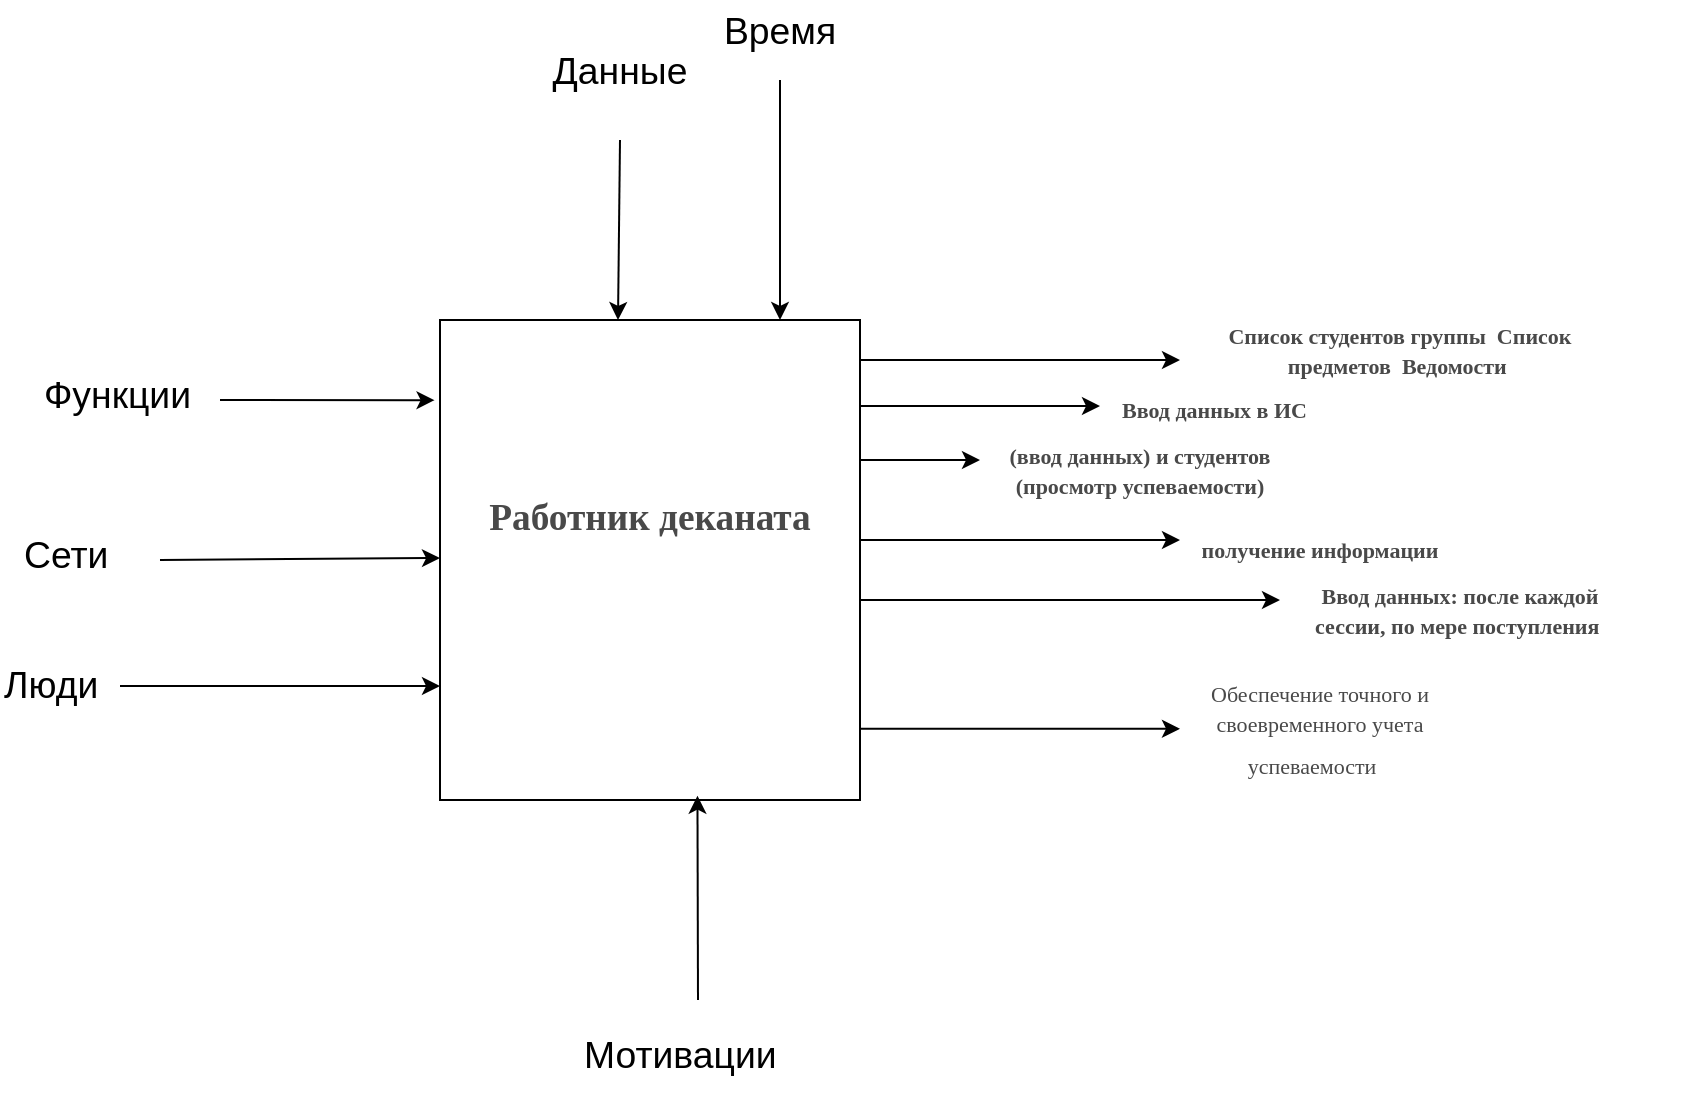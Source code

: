 <mxfile version="28.2.8">
  <diagram name="Страница — 1" id="8JKQVGjjCYvQ_7rfnayX">
    <mxGraphModel dx="1616" dy="925" grid="1" gridSize="10" guides="1" tooltips="1" connect="1" arrows="1" fold="1" page="1" pageScale="1" pageWidth="827" pageHeight="1169" math="0" shadow="0">
      <root>
        <mxCell id="0" />
        <mxCell id="1" parent="0" />
        <mxCell id="5NzRhWPaP2dXFb9NmcK8-4" value="&#xa;&lt;span style=&quot;font-size: 14pt; line-height: 115%; color: rgb(73, 73, 73);&quot;&gt;Работник деканата&lt;/span&gt;&#xa;&#xa;&#xa;&#xa;" style="rounded=0;whiteSpace=wrap;html=1;fontFamily=Times New Roman;fontStyle=1" vertex="1" parent="1">
          <mxGeometry x="150" y="400" width="210" height="240" as="geometry" />
        </mxCell>
        <mxCell id="5NzRhWPaP2dXFb9NmcK8-5" value="" style="endArrow=classic;html=1;rounded=0;align=center;fontFamily=Times New Roman;fontStyle=1" edge="1" parent="1">
          <mxGeometry width="50" height="50" relative="1" as="geometry">
            <mxPoint x="240" y="310" as="sourcePoint" />
            <mxPoint x="239" y="400" as="targetPoint" />
          </mxGeometry>
        </mxCell>
        <mxCell id="5NzRhWPaP2dXFb9NmcK8-6" value="" style="endArrow=classic;html=1;rounded=0;align=center;fontFamily=Times New Roman;fontStyle=1" edge="1" parent="1">
          <mxGeometry width="50" height="50" relative="1" as="geometry">
            <mxPoint x="320" y="280" as="sourcePoint" />
            <mxPoint x="320" y="400" as="targetPoint" />
          </mxGeometry>
        </mxCell>
        <mxCell id="5NzRhWPaP2dXFb9NmcK8-7" value="" style="endArrow=classic;html=1;rounded=0;align=center;entryX=-0.013;entryY=0.167;entryDx=0;entryDy=0;entryPerimeter=0;" edge="1" parent="1" target="5NzRhWPaP2dXFb9NmcK8-4">
          <mxGeometry width="50" height="50" relative="1" as="geometry">
            <mxPoint x="40" y="440" as="sourcePoint" />
            <mxPoint x="200" y="430" as="targetPoint" />
          </mxGeometry>
        </mxCell>
        <mxCell id="5NzRhWPaP2dXFb9NmcK8-8" value="" style="endArrow=classic;html=1;rounded=0;align=center;entryX=0;entryY=0.25;entryDx=0;entryDy=0;" edge="1" parent="1">
          <mxGeometry width="50" height="50" relative="1" as="geometry">
            <mxPoint x="10" y="520" as="sourcePoint" />
            <mxPoint x="150" y="519" as="targetPoint" />
          </mxGeometry>
        </mxCell>
        <mxCell id="5NzRhWPaP2dXFb9NmcK8-10" value="" style="endArrow=classic;html=1;rounded=0;align=center;fontFamily=Times New Roman;fontStyle=1" edge="1" parent="1">
          <mxGeometry width="50" height="50" relative="1" as="geometry">
            <mxPoint x="360" y="443" as="sourcePoint" />
            <mxPoint x="480" y="443" as="targetPoint" />
          </mxGeometry>
        </mxCell>
        <mxCell id="5NzRhWPaP2dXFb9NmcK8-11" value="" style="endArrow=classic;html=1;rounded=0;align=center;fontFamily=Times New Roman;fontStyle=1;entryX=0.613;entryY=0.991;entryDx=0;entryDy=0;entryPerimeter=0;" edge="1" parent="1" target="5NzRhWPaP2dXFb9NmcK8-4">
          <mxGeometry width="50" height="50" relative="1" as="geometry">
            <mxPoint x="279" y="740" as="sourcePoint" />
            <mxPoint x="280" y="650" as="targetPoint" />
          </mxGeometry>
        </mxCell>
        <mxCell id="5NzRhWPaP2dXFb9NmcK8-14" value="" style="endArrow=classic;html=1;rounded=0;align=center;exitX=1;exitY=0.25;exitDx=0;exitDy=0;fontFamily=Times New Roman;fontStyle=1" edge="1" parent="1">
          <mxGeometry width="50" height="50" relative="1" as="geometry">
            <mxPoint x="360" y="470" as="sourcePoint" />
            <mxPoint x="420" y="470" as="targetPoint" />
            <Array as="points" />
          </mxGeometry>
        </mxCell>
        <mxCell id="5NzRhWPaP2dXFb9NmcK8-15" value="" style="endArrow=classic;html=1;rounded=0;align=center;exitX=1;exitY=0.25;exitDx=0;exitDy=0;fontFamily=Times New Roman;fontStyle=1" edge="1" parent="1">
          <mxGeometry width="50" height="50" relative="1" as="geometry">
            <mxPoint x="360" y="420" as="sourcePoint" />
            <mxPoint x="520" y="420" as="targetPoint" />
          </mxGeometry>
        </mxCell>
        <mxCell id="5NzRhWPaP2dXFb9NmcK8-16" value="" style="endArrow=classic;html=1;rounded=0;align=center;exitX=1;exitY=0.25;exitDx=0;exitDy=0;fontFamily=Times New Roman;fontStyle=1;" edge="1" parent="1">
          <mxGeometry width="50" height="50" relative="1" as="geometry">
            <mxPoint x="360" y="540" as="sourcePoint" />
            <mxPoint x="570" y="540" as="targetPoint" />
          </mxGeometry>
        </mxCell>
        <mxCell id="5NzRhWPaP2dXFb9NmcK8-17" value="" style="endArrow=classic;html=1;rounded=0;align=center;exitX=1;exitY=0.25;exitDx=0;exitDy=0;fontFamily=Times New Roman;fontStyle=1" edge="1" parent="1">
          <mxGeometry width="50" height="50" relative="1" as="geometry">
            <mxPoint x="360" y="604.41" as="sourcePoint" />
            <mxPoint x="520" y="604.41" as="targetPoint" />
          </mxGeometry>
        </mxCell>
        <mxCell id="5NzRhWPaP2dXFb9NmcK8-18" value="" style="endArrow=classic;html=1;rounded=0;align=center;exitX=1;exitY=0.25;exitDx=0;exitDy=0;fontFamily=Times New Roman;fontStyle=1" edge="1" parent="1">
          <mxGeometry width="50" height="50" relative="1" as="geometry">
            <mxPoint x="-10" y="583" as="sourcePoint" />
            <mxPoint x="150" y="583" as="targetPoint" />
          </mxGeometry>
        </mxCell>
        <mxCell id="5NzRhWPaP2dXFb9NmcK8-19" value="" style="endArrow=classic;html=1;rounded=0;align=center;exitX=1;exitY=0.25;exitDx=0;exitDy=0;fontFamily=Times New Roman;fontStyle=1" edge="1" parent="1">
          <mxGeometry width="50" height="50" relative="1" as="geometry">
            <mxPoint x="360" y="510" as="sourcePoint" />
            <mxPoint x="520" y="510" as="targetPoint" />
          </mxGeometry>
        </mxCell>
        <mxCell id="5NzRhWPaP2dXFb9NmcK8-20" value="&lt;span style=&quot;line-height: 115%; color: rgb(73, 73, 73);&quot;&gt;&lt;font style=&quot;font-size: 11px;&quot;&gt;Список студентов группы &amp;nbsp;Список предметов&amp;nbsp; Ведомости&amp;nbsp;&lt;/font&gt;&lt;/span&gt;" style="text;html=1;whiteSpace=wrap;strokeColor=none;fillColor=none;align=center;verticalAlign=middle;rounded=0;fontFamily=Times New Roman;fontStyle=1" vertex="1" parent="1">
          <mxGeometry x="520" y="400" width="220" height="30" as="geometry" />
        </mxCell>
        <mxCell id="5NzRhWPaP2dXFb9NmcK8-21" value="&lt;span style=&quot;line-height: 115%; color: rgb(73, 73, 73);&quot;&gt;&lt;font style=&quot;font-size: 11px;&quot;&gt;Ввод данных в ИС&amp;nbsp;&amp;nbsp;&lt;/font&gt;&lt;/span&gt;" style="text;html=1;whiteSpace=wrap;strokeColor=none;fillColor=none;align=center;verticalAlign=middle;rounded=0;fontFamily=Times New Roman;fontStyle=1" vertex="1" parent="1">
          <mxGeometry x="470" y="430" width="140" height="30" as="geometry" />
        </mxCell>
        <mxCell id="5NzRhWPaP2dXFb9NmcK8-23" value="&lt;span style=&quot;line-height: 115%; color: rgb(73, 73, 73);&quot;&gt;&lt;font style=&quot;font-size: 11px;&quot;&gt;(ввод данных) и студентов&lt;br&gt;(просмотр успеваемости)&lt;/font&gt;&lt;/span&gt;" style="text;html=1;whiteSpace=wrap;strokeColor=none;fillColor=none;align=center;verticalAlign=middle;rounded=0;fontFamily=Times New Roman;fontStyle=1" vertex="1" parent="1">
          <mxGeometry x="370" y="460" width="260" height="30" as="geometry" />
        </mxCell>
        <mxCell id="5NzRhWPaP2dXFb9NmcK8-24" value="&lt;span style=&quot;line-height: 115%; color: rgb(73, 73, 73);&quot;&gt;&lt;font style=&quot;font-size: 11px;&quot;&gt;получение информации&lt;/font&gt;&lt;/span&gt;" style="text;html=1;whiteSpace=wrap;strokeColor=none;fillColor=none;align=center;verticalAlign=middle;rounded=0;fontFamily=Times New Roman;fontStyle=1" vertex="1" parent="1">
          <mxGeometry x="520" y="500" width="140" height="30" as="geometry" />
        </mxCell>
        <mxCell id="5NzRhWPaP2dXFb9NmcK8-25" value="&lt;span style=&quot;line-height: 115%; color: rgb(73, 73, 73);&quot;&gt;&lt;font style=&quot;font-size: 11px;&quot;&gt;Ввод данных: после каждой&lt;br&gt;сессии, по мере поступления&amp;nbsp;&lt;/font&gt;&lt;/span&gt;" style="text;html=1;whiteSpace=wrap;strokeColor=none;fillColor=none;align=center;verticalAlign=middle;rounded=0;fontFamily=Times New Roman;fontStyle=1" vertex="1" parent="1">
          <mxGeometry x="550" y="530" width="220" height="30" as="geometry" />
        </mxCell>
        <mxCell id="5NzRhWPaP2dXFb9NmcK8-26" value="&lt;span style=&quot;line-height: 115%; color: rgb(73, 73, 73);&quot;&gt;&lt;font face=&quot;Times New Roman&quot; style=&quot;font-size: 11px;&quot;&gt;Обеспечение точного и&lt;br&gt;своевременного учета успеваемости&amp;nbsp;&lt;/font&gt;&lt;/span&gt;&lt;span style=&quot;font-size: 14pt; line-height: 115%; color: rgb(73, 73, 73);&quot;&gt;&amp;nbsp;&lt;/span&gt;" style="text;html=1;whiteSpace=wrap;strokeColor=none;fillColor=none;align=center;verticalAlign=middle;rounded=0;" vertex="1" parent="1">
          <mxGeometry x="525" y="590" width="130" height="30" as="geometry" />
        </mxCell>
        <mxCell id="5NzRhWPaP2dXFb9NmcK8-28" value="&lt;span style=&quot;font-size:14.0pt;line-height:115%;&lt;br/&gt;font-family:&amp;quot;Times New Roman&amp;quot;,&amp;quot;serif&amp;quot;;mso-fareast-font-family:Calibri;&lt;br/&gt;mso-fareast-theme-font:minor-latin;mso-ansi-language:RU;mso-fareast-language:&lt;br/&gt;EN-US;mso-bidi-language:AR-SA&quot;&gt;Данные&lt;/span&gt;" style="text;html=1;whiteSpace=wrap;strokeColor=none;fillColor=none;align=center;verticalAlign=middle;rounded=0;" vertex="1" parent="1">
          <mxGeometry x="210" y="260" width="60" height="30" as="geometry" />
        </mxCell>
        <mxCell id="5NzRhWPaP2dXFb9NmcK8-29" value="&lt;span style=&quot;font-size:14.0pt;line-height:115%;&lt;br/&gt;font-family:&amp;quot;Times New Roman&amp;quot;,&amp;quot;serif&amp;quot;;mso-fareast-font-family:Calibri;&lt;br/&gt;mso-fareast-theme-font:minor-latin;mso-ansi-language:RU;mso-fareast-language:&lt;br/&gt;EN-US;mso-bidi-language:AR-SA&quot;&gt;Время&lt;/span&gt;" style="text;html=1;whiteSpace=wrap;strokeColor=none;fillColor=none;align=center;verticalAlign=middle;rounded=0;" vertex="1" parent="1">
          <mxGeometry x="290" y="240" width="60" height="30" as="geometry" />
        </mxCell>
        <mxCell id="5NzRhWPaP2dXFb9NmcK8-30" value="&lt;span style=&quot;font-size:14.0pt;line-height:115%;&#xa;font-family:&amp;quot;Times New Roman&amp;quot;,&amp;quot;serif&amp;quot;;mso-fareast-font-family:Calibri;&#xa;mso-fareast-theme-font:minor-latin;mso-ansi-language:RU;mso-fareast-language:&#xa;EN-US;mso-bidi-language:AR-SA&quot;&gt;Функции&lt;/span&gt;" style="text;whiteSpace=wrap;html=1;" vertex="1" parent="1">
          <mxGeometry x="-50" y="420" width="110" height="40" as="geometry" />
        </mxCell>
        <mxCell id="5NzRhWPaP2dXFb9NmcK8-31" value="&lt;span style=&quot;font-size:14.0pt;line-height:115%;&#xa;font-family:&amp;quot;Times New Roman&amp;quot;,&amp;quot;serif&amp;quot;;mso-fareast-font-family:Calibri;&#xa;mso-fareast-theme-font:minor-latin;mso-ansi-language:RU;mso-fareast-language:&#xa;EN-US;mso-bidi-language:AR-SA&quot;&gt;Сети&lt;/span&gt;" style="text;whiteSpace=wrap;html=1;" vertex="1" parent="1">
          <mxGeometry x="-60" y="500" width="80" height="40" as="geometry" />
        </mxCell>
        <mxCell id="5NzRhWPaP2dXFb9NmcK8-32" value="&lt;span style=&quot;font-size:14.0pt;line-height:115%;&#xa;font-family:&amp;quot;Times New Roman&amp;quot;,&amp;quot;serif&amp;quot;;mso-fareast-font-family:Calibri;&#xa;mso-fareast-theme-font:minor-latin;mso-ansi-language:RU;mso-fareast-language:&#xa;EN-US;mso-bidi-language:AR-SA&quot;&gt;Люди&lt;/span&gt;" style="text;whiteSpace=wrap;html=1;" vertex="1" parent="1">
          <mxGeometry x="-70" y="565" width="80" height="40" as="geometry" />
        </mxCell>
        <mxCell id="5NzRhWPaP2dXFb9NmcK8-33" value="&lt;span style=&quot;font-size:14.0pt;line-height:115%;&amp;lt;br/&amp;gt;font-family:&amp;quot;Times New Roman&amp;quot;,&amp;quot;serif&amp;quot;;mso-fareast-font-family:Calibri;&amp;lt;br/&amp;gt;mso-fareast-theme-font:minor-latin;mso-ansi-language:RU;mso-fareast-language:&amp;lt;br/&amp;gt;EN-US;mso-bidi-language:AR-SA&quot;&gt;Мотивации&lt;/span&gt;" style="text;whiteSpace=wrap;html=1;" vertex="1" parent="1">
          <mxGeometry x="220" y="750" width="140" height="40" as="geometry" />
        </mxCell>
      </root>
    </mxGraphModel>
  </diagram>
</mxfile>
